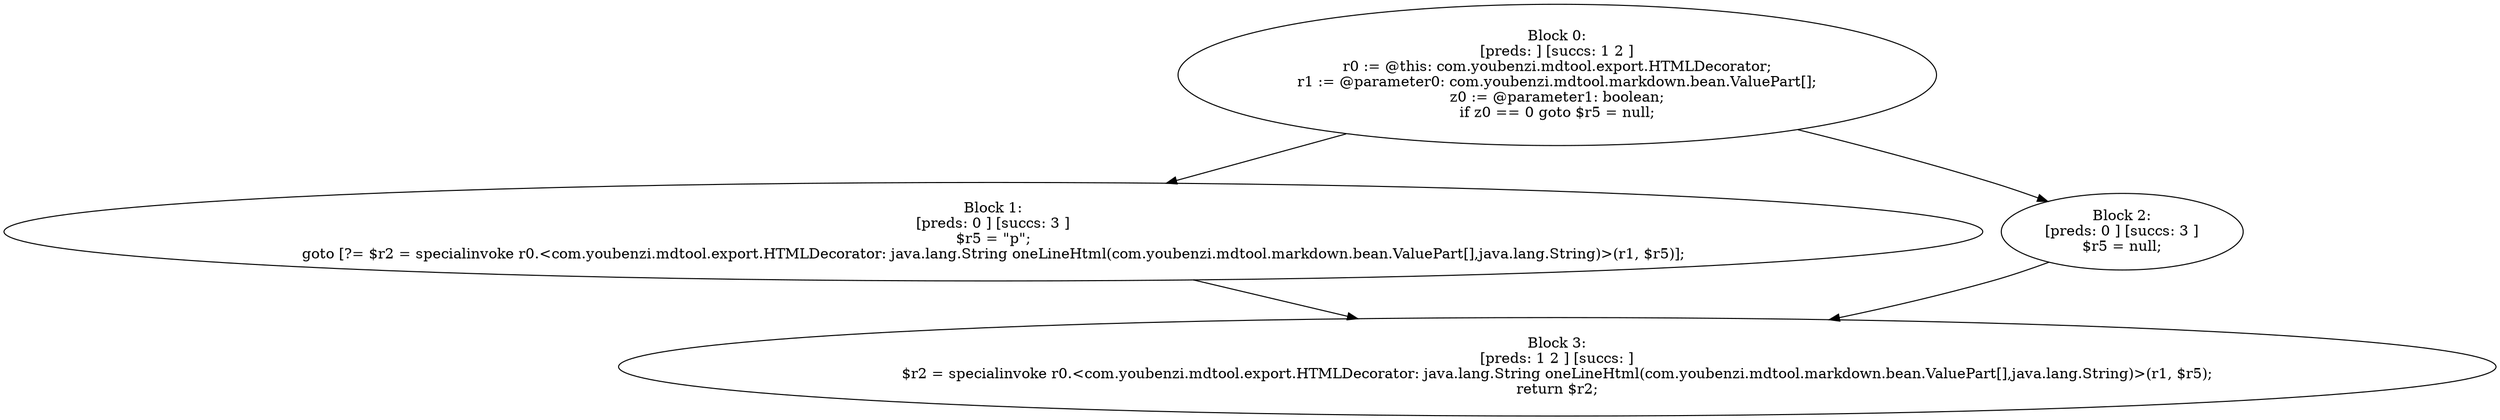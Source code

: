 digraph "unitGraph" {
    "Block 0:
[preds: ] [succs: 1 2 ]
r0 := @this: com.youbenzi.mdtool.export.HTMLDecorator;
r1 := @parameter0: com.youbenzi.mdtool.markdown.bean.ValuePart[];
z0 := @parameter1: boolean;
if z0 == 0 goto $r5 = null;
"
    "Block 1:
[preds: 0 ] [succs: 3 ]
$r5 = \"p\";
goto [?= $r2 = specialinvoke r0.<com.youbenzi.mdtool.export.HTMLDecorator: java.lang.String oneLineHtml(com.youbenzi.mdtool.markdown.bean.ValuePart[],java.lang.String)>(r1, $r5)];
"
    "Block 2:
[preds: 0 ] [succs: 3 ]
$r5 = null;
"
    "Block 3:
[preds: 1 2 ] [succs: ]
$r2 = specialinvoke r0.<com.youbenzi.mdtool.export.HTMLDecorator: java.lang.String oneLineHtml(com.youbenzi.mdtool.markdown.bean.ValuePart[],java.lang.String)>(r1, $r5);
return $r2;
"
    "Block 0:
[preds: ] [succs: 1 2 ]
r0 := @this: com.youbenzi.mdtool.export.HTMLDecorator;
r1 := @parameter0: com.youbenzi.mdtool.markdown.bean.ValuePart[];
z0 := @parameter1: boolean;
if z0 == 0 goto $r5 = null;
"->"Block 1:
[preds: 0 ] [succs: 3 ]
$r5 = \"p\";
goto [?= $r2 = specialinvoke r0.<com.youbenzi.mdtool.export.HTMLDecorator: java.lang.String oneLineHtml(com.youbenzi.mdtool.markdown.bean.ValuePart[],java.lang.String)>(r1, $r5)];
";
    "Block 0:
[preds: ] [succs: 1 2 ]
r0 := @this: com.youbenzi.mdtool.export.HTMLDecorator;
r1 := @parameter0: com.youbenzi.mdtool.markdown.bean.ValuePart[];
z0 := @parameter1: boolean;
if z0 == 0 goto $r5 = null;
"->"Block 2:
[preds: 0 ] [succs: 3 ]
$r5 = null;
";
    "Block 1:
[preds: 0 ] [succs: 3 ]
$r5 = \"p\";
goto [?= $r2 = specialinvoke r0.<com.youbenzi.mdtool.export.HTMLDecorator: java.lang.String oneLineHtml(com.youbenzi.mdtool.markdown.bean.ValuePart[],java.lang.String)>(r1, $r5)];
"->"Block 3:
[preds: 1 2 ] [succs: ]
$r2 = specialinvoke r0.<com.youbenzi.mdtool.export.HTMLDecorator: java.lang.String oneLineHtml(com.youbenzi.mdtool.markdown.bean.ValuePart[],java.lang.String)>(r1, $r5);
return $r2;
";
    "Block 2:
[preds: 0 ] [succs: 3 ]
$r5 = null;
"->"Block 3:
[preds: 1 2 ] [succs: ]
$r2 = specialinvoke r0.<com.youbenzi.mdtool.export.HTMLDecorator: java.lang.String oneLineHtml(com.youbenzi.mdtool.markdown.bean.ValuePart[],java.lang.String)>(r1, $r5);
return $r2;
";
}
